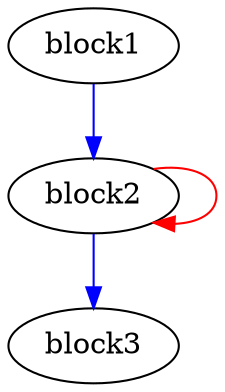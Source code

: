 Digraph G {
	splines=spline;
		"block1";
		"block2";
		"block1" -> "block2" [color = "blue", freq = 1, DSU = 0, MG = ""];
		"block2" -> "block2" [color = "red", freq = 99, DSU = 1, MG = "1"];
		"block2" -> "block3" [color = "blue", freq = 1, DSU = 0, MG = ""];
}